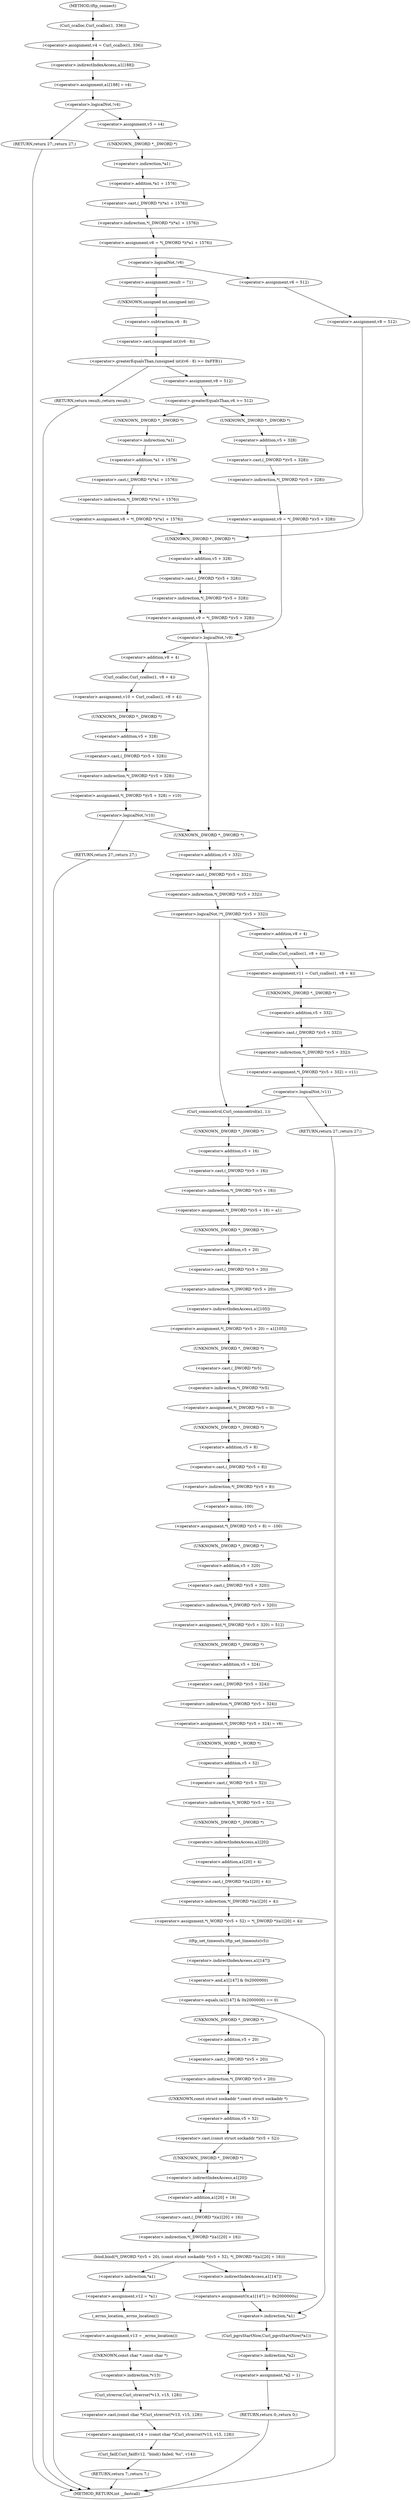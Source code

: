 digraph tftp_connect {  
"1000129" [label = "(<operator>.assignment,v4 = Curl_ccalloc(1, 336))" ]
"1000131" [label = "(Curl_ccalloc,Curl_ccalloc(1, 336))" ]
"1000134" [label = "(<operator>.assignment,a1[188] = v4)" ]
"1000135" [label = "(<operator>.indirectIndexAccess,a1[188])" ]
"1000140" [label = "(<operator>.logicalNot,!v4)" ]
"1000142" [label = "(RETURN,return 27;,return 27;)" ]
"1000144" [label = "(<operator>.assignment,v5 = v4)" ]
"1000147" [label = "(<operator>.assignment,v6 = *(_DWORD *)(*a1 + 1576))" ]
"1000149" [label = "(<operator>.indirection,*(_DWORD *)(*a1 + 1576))" ]
"1000150" [label = "(<operator>.cast,(_DWORD *)(*a1 + 1576))" ]
"1000151" [label = "(UNKNOWN,_DWORD *,_DWORD *)" ]
"1000152" [label = "(<operator>.addition,*a1 + 1576)" ]
"1000153" [label = "(<operator>.indirection,*a1)" ]
"1000157" [label = "(<operator>.logicalNot,!v6)" ]
"1000160" [label = "(<operator>.assignment,v6 = 512)" ]
"1000163" [label = "(<operator>.assignment,v8 = 512)" ]
"1000167" [label = "(<operator>.assignment,v9 = *(_DWORD *)(v5 + 328))" ]
"1000169" [label = "(<operator>.indirection,*(_DWORD *)(v5 + 328))" ]
"1000170" [label = "(<operator>.cast,(_DWORD *)(v5 + 328))" ]
"1000171" [label = "(UNKNOWN,_DWORD *,_DWORD *)" ]
"1000172" [label = "(<operator>.addition,v5 + 328)" ]
"1000176" [label = "(<operator>.assignment,result = 71)" ]
"1000180" [label = "(<operator>.greaterEqualsThan,(unsigned int)(v6 - 8) >= 0xFFB1)" ]
"1000181" [label = "(<operator>.cast,(unsigned int)(v6 - 8))" ]
"1000182" [label = "(UNKNOWN,unsigned int,unsigned int)" ]
"1000183" [label = "(<operator>.subtraction,v6 - 8)" ]
"1000187" [label = "(RETURN,return result;,return result;)" ]
"1000189" [label = "(<operator>.assignment,v8 = 512)" ]
"1000193" [label = "(<operator>.greaterEqualsThan,v6 >= 512)" ]
"1000197" [label = "(<operator>.assignment,v8 = *(_DWORD *)(*a1 + 1576))" ]
"1000199" [label = "(<operator>.indirection,*(_DWORD *)(*a1 + 1576))" ]
"1000200" [label = "(<operator>.cast,(_DWORD *)(*a1 + 1576))" ]
"1000201" [label = "(UNKNOWN,_DWORD *,_DWORD *)" ]
"1000202" [label = "(<operator>.addition,*a1 + 1576)" ]
"1000203" [label = "(<operator>.indirection,*a1)" ]
"1000207" [label = "(<operator>.assignment,v9 = *(_DWORD *)(v5 + 328))" ]
"1000209" [label = "(<operator>.indirection,*(_DWORD *)(v5 + 328))" ]
"1000210" [label = "(<operator>.cast,(_DWORD *)(v5 + 328))" ]
"1000211" [label = "(UNKNOWN,_DWORD *,_DWORD *)" ]
"1000212" [label = "(<operator>.addition,v5 + 328)" ]
"1000217" [label = "(<operator>.logicalNot,!v9)" ]
"1000220" [label = "(<operator>.assignment,v10 = Curl_ccalloc(1, v8 + 4))" ]
"1000222" [label = "(Curl_ccalloc,Curl_ccalloc(1, v8 + 4))" ]
"1000224" [label = "(<operator>.addition,v8 + 4)" ]
"1000227" [label = "(<operator>.assignment,*(_DWORD *)(v5 + 328) = v10)" ]
"1000228" [label = "(<operator>.indirection,*(_DWORD *)(v5 + 328))" ]
"1000229" [label = "(<operator>.cast,(_DWORD *)(v5 + 328))" ]
"1000230" [label = "(UNKNOWN,_DWORD *,_DWORD *)" ]
"1000231" [label = "(<operator>.addition,v5 + 328)" ]
"1000236" [label = "(<operator>.logicalNot,!v10)" ]
"1000238" [label = "(RETURN,return 27;,return 27;)" ]
"1000241" [label = "(<operator>.logicalNot,!*(_DWORD *)(v5 + 332))" ]
"1000242" [label = "(<operator>.indirection,*(_DWORD *)(v5 + 332))" ]
"1000243" [label = "(<operator>.cast,(_DWORD *)(v5 + 332))" ]
"1000244" [label = "(UNKNOWN,_DWORD *,_DWORD *)" ]
"1000245" [label = "(<operator>.addition,v5 + 332)" ]
"1000249" [label = "(<operator>.assignment,v11 = Curl_ccalloc(1, v8 + 4))" ]
"1000251" [label = "(Curl_ccalloc,Curl_ccalloc(1, v8 + 4))" ]
"1000253" [label = "(<operator>.addition,v8 + 4)" ]
"1000256" [label = "(<operator>.assignment,*(_DWORD *)(v5 + 332) = v11)" ]
"1000257" [label = "(<operator>.indirection,*(_DWORD *)(v5 + 332))" ]
"1000258" [label = "(<operator>.cast,(_DWORD *)(v5 + 332))" ]
"1000259" [label = "(UNKNOWN,_DWORD *,_DWORD *)" ]
"1000260" [label = "(<operator>.addition,v5 + 332)" ]
"1000265" [label = "(<operator>.logicalNot,!v11)" ]
"1000267" [label = "(RETURN,return 27;,return 27;)" ]
"1000269" [label = "(Curl_conncontrol,Curl_conncontrol(a1, 1))" ]
"1000272" [label = "(<operator>.assignment,*(_DWORD *)(v5 + 16) = a1)" ]
"1000273" [label = "(<operator>.indirection,*(_DWORD *)(v5 + 16))" ]
"1000274" [label = "(<operator>.cast,(_DWORD *)(v5 + 16))" ]
"1000275" [label = "(UNKNOWN,_DWORD *,_DWORD *)" ]
"1000276" [label = "(<operator>.addition,v5 + 16)" ]
"1000280" [label = "(<operator>.assignment,*(_DWORD *)(v5 + 20) = a1[105])" ]
"1000281" [label = "(<operator>.indirection,*(_DWORD *)(v5 + 20))" ]
"1000282" [label = "(<operator>.cast,(_DWORD *)(v5 + 20))" ]
"1000283" [label = "(UNKNOWN,_DWORD *,_DWORD *)" ]
"1000284" [label = "(<operator>.addition,v5 + 20)" ]
"1000287" [label = "(<operator>.indirectIndexAccess,a1[105])" ]
"1000290" [label = "(<operator>.assignment,*(_DWORD *)v5 = 0)" ]
"1000291" [label = "(<operator>.indirection,*(_DWORD *)v5)" ]
"1000292" [label = "(<operator>.cast,(_DWORD *)v5)" ]
"1000293" [label = "(UNKNOWN,_DWORD *,_DWORD *)" ]
"1000296" [label = "(<operator>.assignment,*(_DWORD *)(v5 + 8) = -100)" ]
"1000297" [label = "(<operator>.indirection,*(_DWORD *)(v5 + 8))" ]
"1000298" [label = "(<operator>.cast,(_DWORD *)(v5 + 8))" ]
"1000299" [label = "(UNKNOWN,_DWORD *,_DWORD *)" ]
"1000300" [label = "(<operator>.addition,v5 + 8)" ]
"1000303" [label = "(<operator>.minus,-100)" ]
"1000305" [label = "(<operator>.assignment,*(_DWORD *)(v5 + 320) = 512)" ]
"1000306" [label = "(<operator>.indirection,*(_DWORD *)(v5 + 320))" ]
"1000307" [label = "(<operator>.cast,(_DWORD *)(v5 + 320))" ]
"1000308" [label = "(UNKNOWN,_DWORD *,_DWORD *)" ]
"1000309" [label = "(<operator>.addition,v5 + 320)" ]
"1000313" [label = "(<operator>.assignment,*(_DWORD *)(v5 + 324) = v6)" ]
"1000314" [label = "(<operator>.indirection,*(_DWORD *)(v5 + 324))" ]
"1000315" [label = "(<operator>.cast,(_DWORD *)(v5 + 324))" ]
"1000316" [label = "(UNKNOWN,_DWORD *,_DWORD *)" ]
"1000317" [label = "(<operator>.addition,v5 + 324)" ]
"1000321" [label = "(<operator>.assignment,*(_WORD *)(v5 + 52) = *(_DWORD *)(a1[20] + 4))" ]
"1000322" [label = "(<operator>.indirection,*(_WORD *)(v5 + 52))" ]
"1000323" [label = "(<operator>.cast,(_WORD *)(v5 + 52))" ]
"1000324" [label = "(UNKNOWN,_WORD *,_WORD *)" ]
"1000325" [label = "(<operator>.addition,v5 + 52)" ]
"1000328" [label = "(<operator>.indirection,*(_DWORD *)(a1[20] + 4))" ]
"1000329" [label = "(<operator>.cast,(_DWORD *)(a1[20] + 4))" ]
"1000330" [label = "(UNKNOWN,_DWORD *,_DWORD *)" ]
"1000331" [label = "(<operator>.addition,a1[20] + 4)" ]
"1000332" [label = "(<operator>.indirectIndexAccess,a1[20])" ]
"1000336" [label = "(tftp_set_timeouts,tftp_set_timeouts(v5))" ]
"1000339" [label = "(<operator>.equals,(a1[147] & 0x2000000) == 0)" ]
"1000340" [label = "(<operator>.and,a1[147] & 0x2000000)" ]
"1000341" [label = "(<operator>.indirectIndexAccess,a1[147])" ]
"1000348" [label = "(bind,bind(*(_DWORD *)(v5 + 20), (const struct sockaddr *)(v5 + 52), *(_DWORD *)(a1[20] + 16)))" ]
"1000349" [label = "(<operator>.indirection,*(_DWORD *)(v5 + 20))" ]
"1000350" [label = "(<operator>.cast,(_DWORD *)(v5 + 20))" ]
"1000351" [label = "(UNKNOWN,_DWORD *,_DWORD *)" ]
"1000352" [label = "(<operator>.addition,v5 + 20)" ]
"1000355" [label = "(<operator>.cast,(const struct sockaddr *)(v5 + 52))" ]
"1000356" [label = "(UNKNOWN,const struct sockaddr *,const struct sockaddr *)" ]
"1000357" [label = "(<operator>.addition,v5 + 52)" ]
"1000360" [label = "(<operator>.indirection,*(_DWORD *)(a1[20] + 16))" ]
"1000361" [label = "(<operator>.cast,(_DWORD *)(a1[20] + 16))" ]
"1000362" [label = "(UNKNOWN,_DWORD *,_DWORD *)" ]
"1000363" [label = "(<operator>.addition,a1[20] + 16)" ]
"1000364" [label = "(<operator>.indirectIndexAccess,a1[20])" ]
"1000369" [label = "(<operator>.assignment,v12 = *a1)" ]
"1000371" [label = "(<operator>.indirection,*a1)" ]
"1000373" [label = "(<operator>.assignment,v13 = _errno_location())" ]
"1000375" [label = "(_errno_location,_errno_location())" ]
"1000376" [label = "(<operator>.assignment,v14 = (const char *)Curl_strerror(*v13, v15, 128))" ]
"1000378" [label = "(<operator>.cast,(const char *)Curl_strerror(*v13, v15, 128))" ]
"1000379" [label = "(UNKNOWN,const char *,const char *)" ]
"1000380" [label = "(Curl_strerror,Curl_strerror(*v13, v15, 128))" ]
"1000381" [label = "(<operator>.indirection,*v13)" ]
"1000385" [label = "(Curl_failf,Curl_failf(v12, \"bind() failed; %s\", v14))" ]
"1000389" [label = "(RETURN,return 7;,return 7;)" ]
"1000391" [label = "(<operators>.assignmentOr,a1[147] |= 0x2000000u)" ]
"1000392" [label = "(<operator>.indirectIndexAccess,a1[147])" ]
"1000396" [label = "(Curl_pgrsStartNow,Curl_pgrsStartNow(*a1))" ]
"1000397" [label = "(<operator>.indirection,*a1)" ]
"1000399" [label = "(<operator>.assignment,*a2 = 1)" ]
"1000400" [label = "(<operator>.indirection,*a2)" ]
"1000403" [label = "(RETURN,return 0;,return 0;)" ]
"1000113" [label = "(METHOD,tftp_connect)" ]
"1000405" [label = "(METHOD_RETURN,int __fastcall)" ]
  "1000129" -> "1000135" 
  "1000131" -> "1000129" 
  "1000134" -> "1000140" 
  "1000135" -> "1000134" 
  "1000140" -> "1000142" 
  "1000140" -> "1000144" 
  "1000142" -> "1000405" 
  "1000144" -> "1000151" 
  "1000147" -> "1000157" 
  "1000149" -> "1000147" 
  "1000150" -> "1000149" 
  "1000151" -> "1000153" 
  "1000152" -> "1000150" 
  "1000153" -> "1000152" 
  "1000157" -> "1000160" 
  "1000157" -> "1000176" 
  "1000160" -> "1000163" 
  "1000163" -> "1000171" 
  "1000167" -> "1000217" 
  "1000169" -> "1000167" 
  "1000170" -> "1000169" 
  "1000171" -> "1000172" 
  "1000172" -> "1000170" 
  "1000176" -> "1000182" 
  "1000180" -> "1000187" 
  "1000180" -> "1000189" 
  "1000181" -> "1000180" 
  "1000182" -> "1000183" 
  "1000183" -> "1000181" 
  "1000187" -> "1000405" 
  "1000189" -> "1000193" 
  "1000193" -> "1000201" 
  "1000193" -> "1000211" 
  "1000197" -> "1000171" 
  "1000199" -> "1000197" 
  "1000200" -> "1000199" 
  "1000201" -> "1000203" 
  "1000202" -> "1000200" 
  "1000203" -> "1000202" 
  "1000207" -> "1000217" 
  "1000209" -> "1000207" 
  "1000210" -> "1000209" 
  "1000211" -> "1000212" 
  "1000212" -> "1000210" 
  "1000217" -> "1000244" 
  "1000217" -> "1000224" 
  "1000220" -> "1000230" 
  "1000222" -> "1000220" 
  "1000224" -> "1000222" 
  "1000227" -> "1000236" 
  "1000228" -> "1000227" 
  "1000229" -> "1000228" 
  "1000230" -> "1000231" 
  "1000231" -> "1000229" 
  "1000236" -> "1000244" 
  "1000236" -> "1000238" 
  "1000238" -> "1000405" 
  "1000241" -> "1000253" 
  "1000241" -> "1000269" 
  "1000242" -> "1000241" 
  "1000243" -> "1000242" 
  "1000244" -> "1000245" 
  "1000245" -> "1000243" 
  "1000249" -> "1000259" 
  "1000251" -> "1000249" 
  "1000253" -> "1000251" 
  "1000256" -> "1000265" 
  "1000257" -> "1000256" 
  "1000258" -> "1000257" 
  "1000259" -> "1000260" 
  "1000260" -> "1000258" 
  "1000265" -> "1000267" 
  "1000265" -> "1000269" 
  "1000267" -> "1000405" 
  "1000269" -> "1000275" 
  "1000272" -> "1000283" 
  "1000273" -> "1000272" 
  "1000274" -> "1000273" 
  "1000275" -> "1000276" 
  "1000276" -> "1000274" 
  "1000280" -> "1000293" 
  "1000281" -> "1000287" 
  "1000282" -> "1000281" 
  "1000283" -> "1000284" 
  "1000284" -> "1000282" 
  "1000287" -> "1000280" 
  "1000290" -> "1000299" 
  "1000291" -> "1000290" 
  "1000292" -> "1000291" 
  "1000293" -> "1000292" 
  "1000296" -> "1000308" 
  "1000297" -> "1000303" 
  "1000298" -> "1000297" 
  "1000299" -> "1000300" 
  "1000300" -> "1000298" 
  "1000303" -> "1000296" 
  "1000305" -> "1000316" 
  "1000306" -> "1000305" 
  "1000307" -> "1000306" 
  "1000308" -> "1000309" 
  "1000309" -> "1000307" 
  "1000313" -> "1000324" 
  "1000314" -> "1000313" 
  "1000315" -> "1000314" 
  "1000316" -> "1000317" 
  "1000317" -> "1000315" 
  "1000321" -> "1000336" 
  "1000322" -> "1000330" 
  "1000323" -> "1000322" 
  "1000324" -> "1000325" 
  "1000325" -> "1000323" 
  "1000328" -> "1000321" 
  "1000329" -> "1000328" 
  "1000330" -> "1000332" 
  "1000331" -> "1000329" 
  "1000332" -> "1000331" 
  "1000336" -> "1000341" 
  "1000339" -> "1000351" 
  "1000339" -> "1000397" 
  "1000340" -> "1000339" 
  "1000341" -> "1000340" 
  "1000348" -> "1000371" 
  "1000348" -> "1000392" 
  "1000349" -> "1000356" 
  "1000350" -> "1000349" 
  "1000351" -> "1000352" 
  "1000352" -> "1000350" 
  "1000355" -> "1000362" 
  "1000356" -> "1000357" 
  "1000357" -> "1000355" 
  "1000360" -> "1000348" 
  "1000361" -> "1000360" 
  "1000362" -> "1000364" 
  "1000363" -> "1000361" 
  "1000364" -> "1000363" 
  "1000369" -> "1000375" 
  "1000371" -> "1000369" 
  "1000373" -> "1000379" 
  "1000375" -> "1000373" 
  "1000376" -> "1000385" 
  "1000378" -> "1000376" 
  "1000379" -> "1000381" 
  "1000380" -> "1000378" 
  "1000381" -> "1000380" 
  "1000385" -> "1000389" 
  "1000389" -> "1000405" 
  "1000391" -> "1000397" 
  "1000392" -> "1000391" 
  "1000396" -> "1000400" 
  "1000397" -> "1000396" 
  "1000399" -> "1000403" 
  "1000400" -> "1000399" 
  "1000403" -> "1000405" 
  "1000113" -> "1000131" 
}

